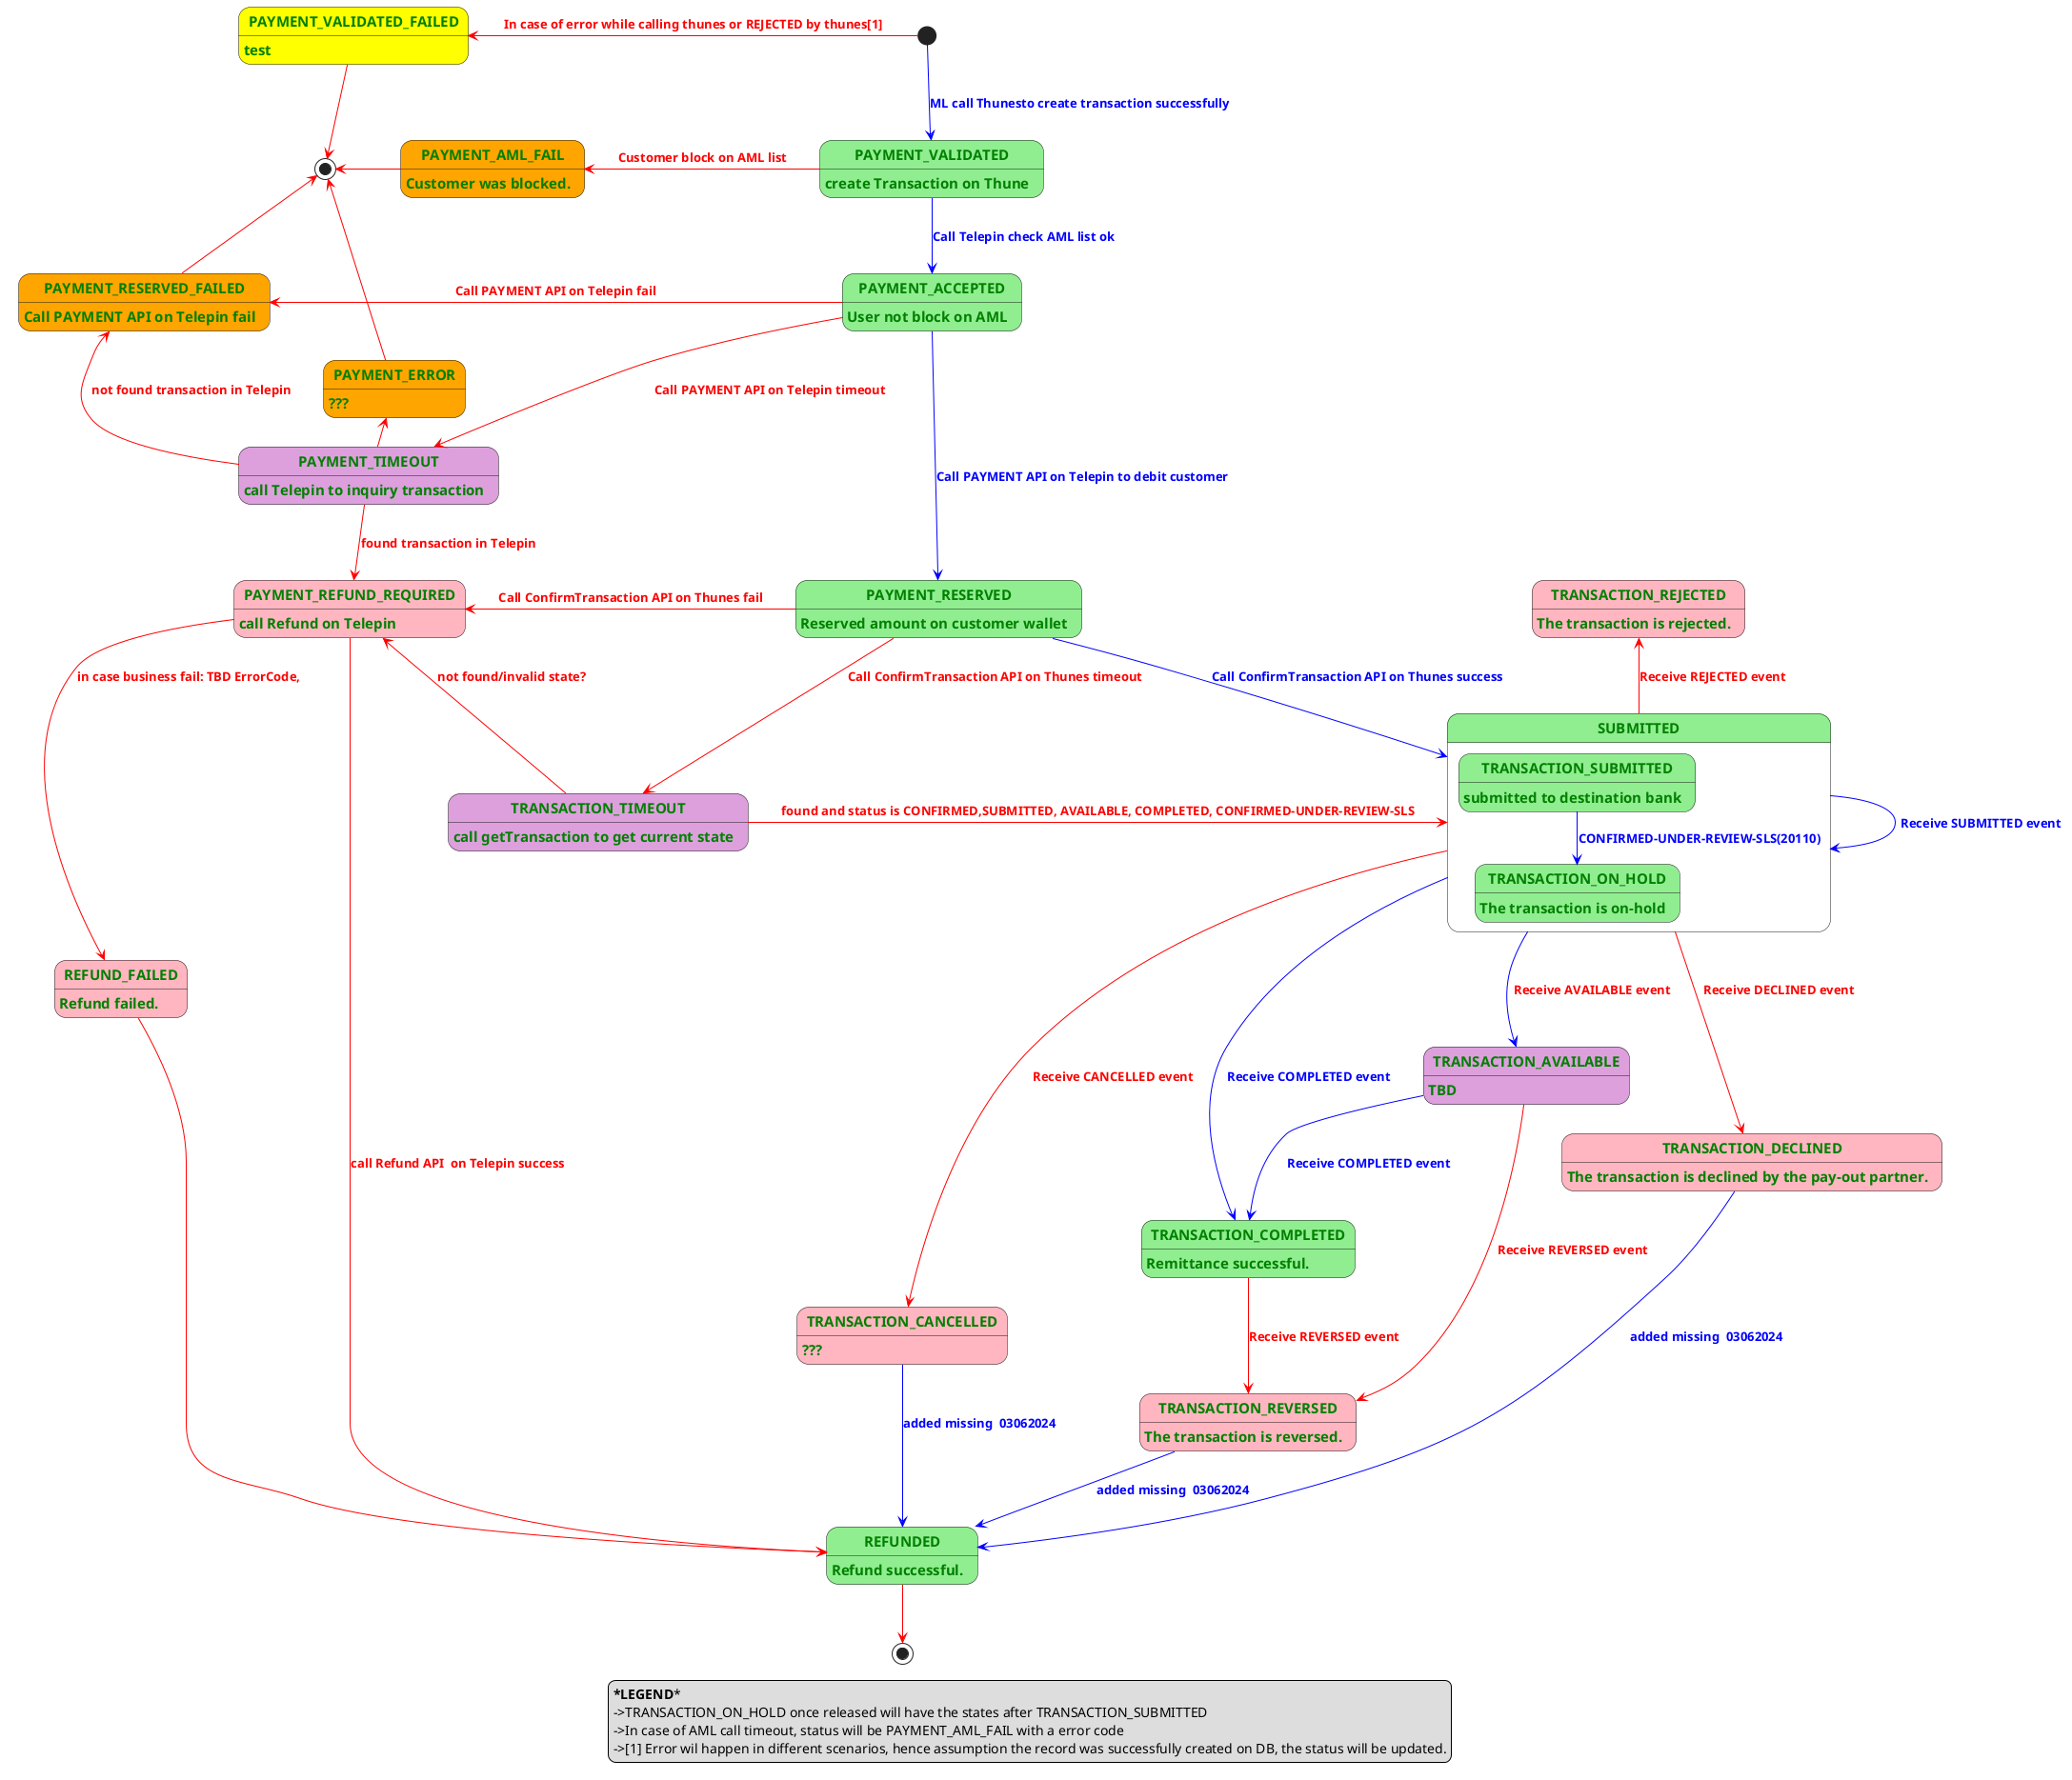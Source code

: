 @startuml
skinparam State {
  BackgroundColor yellow
  FontColor GREEN
  FontName Sanserif
  FontSize 15
  FontStyle bold
'LineColor Red
  BackgroundColor<<HAPPY>> lightgreen
  BackgroundColor<<PRE_PAYMENT>> orange
  BackgroundColor<<CHECKING>> plum
  BackgroundColor<<UNHAPPY>> lightpink
}

<style>
 arrow {
  FontColor RED
  FontName Sanserif
  FontStyle bold
    LineColor Red
  }

</style>

state endPrePayment    <<end>>
'state end2    <<end>>
'state end3    <<end>>
'state end5    <<end>>
'state endHappy    <<end>>
state PAYMENT_VALIDATED <<HAPPY>> : create Transaction on Thune
state PAYMENT_VALIDATED_FAILED <<NEW>> : test
'state PAYMENT_VALIDATED_FAILED #lightgreen : Txn not Created on Thunes\nNo DB saving
state PAYMENT_AML_FAIL <<PRE_PAYMENT>> : Customer was blocked.
state PAYMENT_ACCEPTED <<HAPPY>> : User not block on AML
state PAYMENT_RESERVED <<HAPPY>> : Reserved amount on customer wallet
state PAYMENT_RESERVED_FAILED <<PRE_PAYMENT>> : Call PAYMENT API on Telepin fail
state PAYMENT_TIMEOUT <<CHECKING>> : call Telepin to inquiry transaction
state PAYMENT_ERROR <<PRE_PAYMENT>> : ???
state PAYMENT_REFUND_REQUIRED <<UNHAPPY>> : call Refund on Telepin
state SUBMITTED <<HAPPY>> {
    state TRANSACTION_SUBMITTED <<HAPPY>> : submitted to destination bank
    state TRANSACTION_ON_HOLD  <<HAPPY>> : The transaction is on-hold
    TRANSACTION_SUBMITTED -down[#blue]-> TRANSACTION_ON_HOLD:<color:blue>CONFIRMED-UNDER-REVIEW-SLS(20110)
}

state TRANSACTION_AVAILABLE <<CHECKING>> : TBD
state TRANSACTION_DECLINED <<UNHAPPY>> : The transaction is declined by the pay-out partner.
state TRANSACTION_COMPLETED <<HAPPY>> : Remittance successful.
state TRANSACTION_REVERSED <<UNHAPPY>>: The transaction is reversed.
state TRANSACTION_TIMEOUT <<CHECKING>> : call getTransaction to get current state
state TRANSACTION_REJECTED <<UNHAPPY>> : The transaction is rejected.
state TRANSACTION_CANCELLED <<UNHAPPY>> : ???
state REFUND_FAILED <<UNHAPPY>> : Refund failed.
state REFUNDED <<HAPPY>> : Refund successful.

[*] -down[#blue]-> PAYMENT_VALIDATED : <color:blue>ML call Thunesto create transaction successfully
[*] -left> PAYMENT_VALIDATED_FAILED: In case of error while calling thunes or REJECTED by thunes[1]
PAYMENT_VALIDATED_FAILED --> endPrePayment

' PREPAY_INITIATED -down-> PAYMENT_VALIDATED : Call Thunes Send Money Validate Success
' PREPAY_INITIATED -left->  PREPAY_FAILED : Call Thunes fail or validate request fail

PAYMENT_VALIDATED -down[#blue]-> PAYMENT_ACCEPTED: <color:blue>Call Telepin check AML list ok
PAYMENT_VALIDATED -left-> PAYMENT_AML_FAIL: Customer block on AML list

PAYMENT_ACCEPTED -down[#blue]-> PAYMENT_RESERVED : <color:blue>Call PAYMENT API on Telepin to debit customer
PAYMENT_ACCEPTED -left-> PAYMENT_RESERVED_FAILED : Call PAYMENT API on Telepin fail
PAYMENT_ACCEPTED -down-> PAYMENT_TIMEOUT : Call PAYMENT API on Telepin timeout

PAYMENT_TIMEOUT -up->PAYMENT_RESERVED_FAILED: not found transaction in Telepin
PAYMENT_TIMEOUT -down->PAYMENT_REFUND_REQUIRED: found transaction in Telepin
PAYMENT_TIMEOUT -left-> PAYMENT_ERROR

PAYMENT_REFUND_REQUIRED -down-> REFUNDED: call Refund API  on Telepin success
PAYMENT_REFUND_REQUIRED -down-> REFUND_FAILED: in case business fail: TBD ErrorCode,


PAYMENT_RESERVED -down[#blue]-> SUBMITTED: <color:blue>Call ConfirmTransaction API on Thunes success
PAYMENT_RESERVED -left-> PAYMENT_REFUND_REQUIRED : Call ConfirmTransaction API on Thunes fail
PAYMENT_RESERVED -down-> TRANSACTION_TIMEOUT : Call ConfirmTransaction API on Thunes timeout
TRANSACTION_TIMEOUT -down-> PAYMENT_REFUND_REQUIRED: not found/invalid state?
TRANSACTION_TIMEOUT -right-> SUBMITTED: found and status is CONFIRMED,SUBMITTED, AVAILABLE, COMPLETED, CONFIRMED-UNDER-REVIEW-SLS

SUBMITTED -up-> TRANSACTION_REJECTED: Receive REJECTED event
SUBMITTED -down-> TRANSACTION_CANCELLED: Receive CANCELLED event
SUBMITTED -down[#blue]-> SUBMITTED: <color:blue>Receive SUBMITTED event


SUBMITTED -down-> TRANSACTION_DECLINED: Receive DECLINED event
SUBMITTED -down[#blue]-> TRANSACTION_AVAILABLE: Receive AVAILABLE event
TRANSACTION_AVAILABLE -down-> TRANSACTION_REVERSED: Receive REVERSED event
TRANSACTION_AVAILABLE -down[#blue]-> TRANSACTION_COMPLETED: <color:blue>Receive COMPLETED event
SUBMITTED -down[#blue]-> TRANSACTION_COMPLETED: <color:blue>Receive COMPLETED event
TRANSACTION_COMPLETED -down-> TRANSACTION_REVERSED: Receive REVERSED event

'TRANSACTION_COMPLETED -right-> endHappy


PAYMENT_AML_FAIL -left-> endPrePayment
PAYMENT_ERROR -up-> endPrePayment
PAYMENT_RESERVED_FAILED -left-> endPrePayment
REFUND_FAILED -down-> REFUNDED
'TRANSACTION_REVERSED -down-> end5
TRANSACTION_DECLINED -down[#blue]-> REFUNDED: <color:blue>added missing  03062024
TRANSACTION_REVERSED -[#blue]-> REFUNDED: <color:blue>added missing  03062024

TRANSACTION_CANCELLED -down[#blue]-> REFUNDED: <color:blue>added missing  03062024

'PAYMENT_VALIDATED: create Transaction on Thune

'in case Thunes refund success and Telepin fail then status is PAYMENT_REFUND_REQUIRED'
REFUNDED --> [*]


legend
***LEGEND***
->TRANSACTION_ON_HOLD once released will have the states after TRANSACTION_SUBMITTED
->In case of AML call timeout, status will be PAYMENT_AML_FAIL with a error code
->[1] Error wil happen in different scenarios, hence assumption the record was successfully created on DB, the status will be updated.
end legend
@enduml